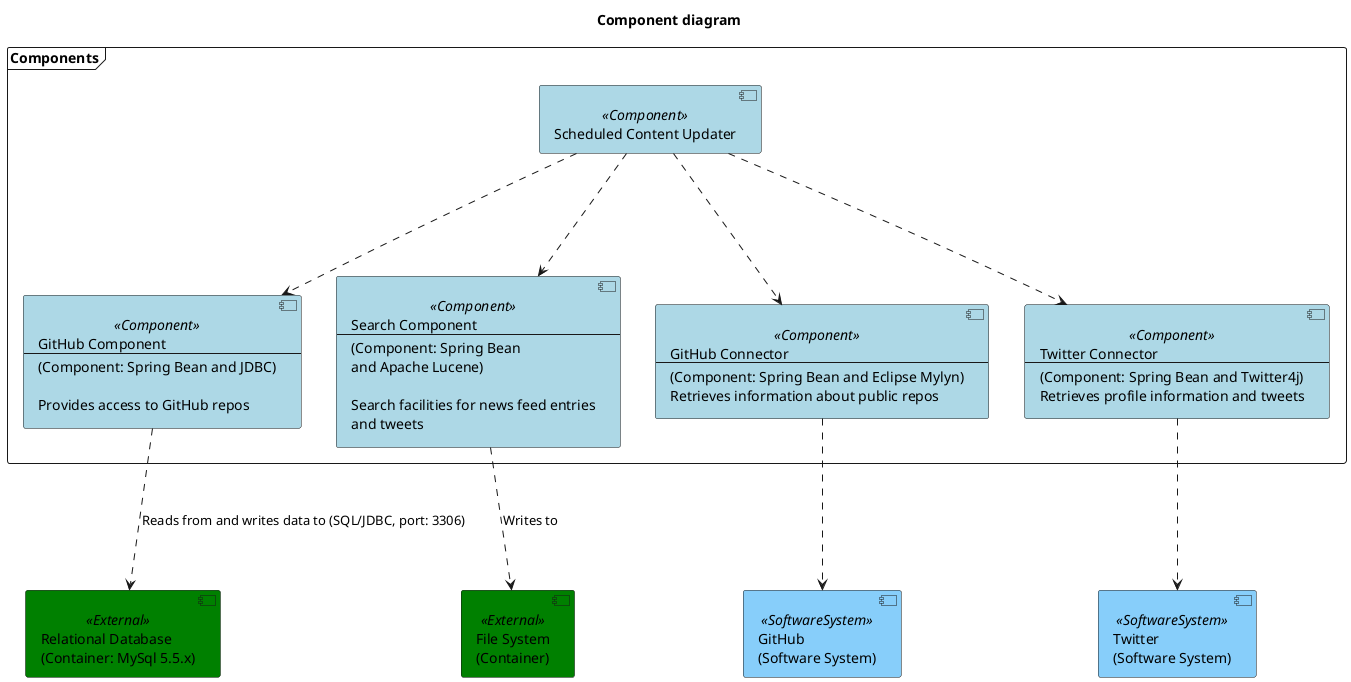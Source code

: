 @startuml

title Component diagram

top to bottom direction

skinparam component {
  BackgroundColor<<Component>> lightBlue
  BackgroundColor<<External>> green
  BackgroundColor<<SoftwareSystem>> lightSkyBlue
}

component RelationalDatabase<<External>>[
  Relational Database
  (Container: MySql 5.5.x)
]

component FileSystem<<External>>[
  File System
  (Container)
]

frame "Components"{
component GitHubComponent<<Component>>[
  GitHub Component
--
  (Component: Spring Bean and JDBC)

  Provides access to GitHub repos
]

component SearchComponent<<Component>>[
  Search Component
--
  (Component: Spring Bean
  and Apache Lucene)

  Search facilities for news feed entries
  and tweets
]

component ScheduledContentUpdater<<Component>>[
  Scheduled Content Updater
]

component GitHubConnector<<Component>>[
  GitHub Connector
  --
  (Component: Spring Bean and Eclipse Mylyn)
  Retrieves information about public repos
]

component TwitterConnector<<Component>>[
  Twitter Connector
  --
  (Component: Spring Bean and Twitter4j)
  Retrieves profile information and tweets
]
}

component GitHub<<SoftwareSystem>>[
  GitHub
  (Software System)
]

component Twitter<<SoftwareSystem>>[
  Twitter
  (Software System)
]

GitHubComponent -.-> RelationalDatabase : Reads from and writes data to (SQL/JDBC, port: 3306)
SearchComponent -.-> FileSystem : Writes to
ScheduledContentUpdater -.-> GitHubComponent
ScheduledContentUpdater -.-> SearchComponent
ScheduledContentUpdater -.-> GitHubConnector
ScheduledContentUpdater -.-> TwitterConnector

GitHubConnector -.-> GitHub
TwitterConnector -.-> Twitter

@enduml

